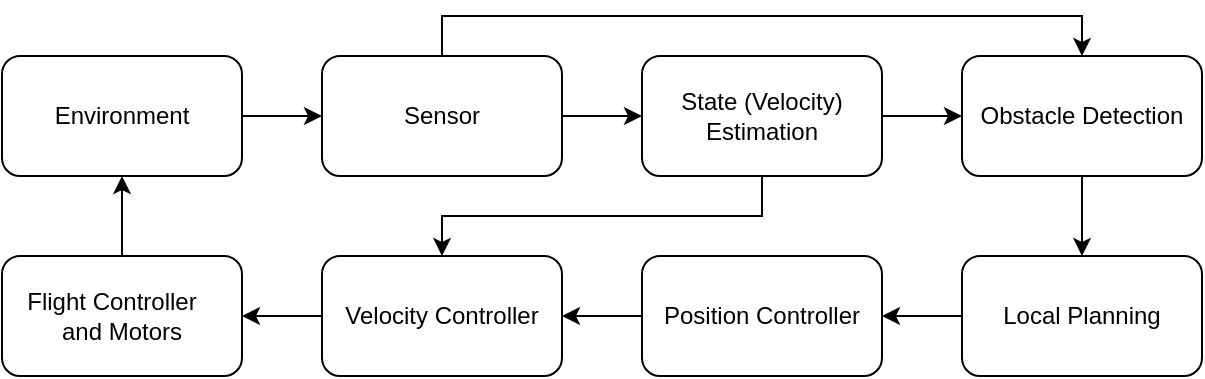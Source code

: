 <mxfile version="11.3.0" type="device" pages="1"><diagram id="9xZXBV6ekAi7VDnVgfK0" name="Page-1"><mxGraphModel dx="863" dy="590" grid="1" gridSize="10" guides="1" tooltips="1" connect="1" arrows="1" fold="1" page="1" pageScale="1" pageWidth="850" pageHeight="1100" math="0" shadow="0"><root><mxCell id="0"/><mxCell id="1" parent="0"/><mxCell id="SJ9XH6IDvFnvGOg-1nQ6-9" value="" style="edgeStyle=orthogonalEdgeStyle;rounded=0;orthogonalLoop=1;jettySize=auto;html=1;" edge="1" parent="1" source="SJ9XH6IDvFnvGOg-1nQ6-1" target="SJ9XH6IDvFnvGOg-1nQ6-2"><mxGeometry relative="1" as="geometry"/></mxCell><mxCell id="SJ9XH6IDvFnvGOg-1nQ6-1" value="Environment" style="rounded=1;whiteSpace=wrap;html=1;" vertex="1" parent="1"><mxGeometry x="160" y="160" width="120" height="60" as="geometry"/></mxCell><mxCell id="SJ9XH6IDvFnvGOg-1nQ6-10" value="" style="edgeStyle=orthogonalEdgeStyle;rounded=0;orthogonalLoop=1;jettySize=auto;html=1;" edge="1" parent="1" source="SJ9XH6IDvFnvGOg-1nQ6-2" target="SJ9XH6IDvFnvGOg-1nQ6-3"><mxGeometry relative="1" as="geometry"/></mxCell><mxCell id="SJ9XH6IDvFnvGOg-1nQ6-18" style="edgeStyle=orthogonalEdgeStyle;rounded=0;orthogonalLoop=1;jettySize=auto;html=1;exitX=0.5;exitY=0;exitDx=0;exitDy=0;entryX=0.5;entryY=0;entryDx=0;entryDy=0;" edge="1" parent="1" source="SJ9XH6IDvFnvGOg-1nQ6-2" target="SJ9XH6IDvFnvGOg-1nQ6-4"><mxGeometry relative="1" as="geometry"/></mxCell><mxCell id="SJ9XH6IDvFnvGOg-1nQ6-2" value="Sensor" style="rounded=1;whiteSpace=wrap;html=1;" vertex="1" parent="1"><mxGeometry x="320" y="160" width="120" height="60" as="geometry"/></mxCell><mxCell id="SJ9XH6IDvFnvGOg-1nQ6-11" value="" style="edgeStyle=orthogonalEdgeStyle;rounded=0;orthogonalLoop=1;jettySize=auto;html=1;" edge="1" parent="1" source="SJ9XH6IDvFnvGOg-1nQ6-3" target="SJ9XH6IDvFnvGOg-1nQ6-4"><mxGeometry relative="1" as="geometry"/></mxCell><mxCell id="SJ9XH6IDvFnvGOg-1nQ6-17" style="edgeStyle=orthogonalEdgeStyle;rounded=0;orthogonalLoop=1;jettySize=auto;html=1;exitX=0.5;exitY=1;exitDx=0;exitDy=0;" edge="1" parent="1" source="SJ9XH6IDvFnvGOg-1nQ6-3" target="SJ9XH6IDvFnvGOg-1nQ6-7"><mxGeometry relative="1" as="geometry"/></mxCell><mxCell id="SJ9XH6IDvFnvGOg-1nQ6-3" value="State (Velocity) Estimation" style="rounded=1;whiteSpace=wrap;html=1;" vertex="1" parent="1"><mxGeometry x="480" y="160" width="120" height="60" as="geometry"/></mxCell><mxCell id="SJ9XH6IDvFnvGOg-1nQ6-12" value="" style="edgeStyle=orthogonalEdgeStyle;rounded=0;orthogonalLoop=1;jettySize=auto;html=1;" edge="1" parent="1" source="SJ9XH6IDvFnvGOg-1nQ6-4" target="SJ9XH6IDvFnvGOg-1nQ6-5"><mxGeometry relative="1" as="geometry"/></mxCell><mxCell id="SJ9XH6IDvFnvGOg-1nQ6-4" value="Obstacle Detection" style="rounded=1;whiteSpace=wrap;html=1;" vertex="1" parent="1"><mxGeometry x="640" y="160" width="120" height="60" as="geometry"/></mxCell><mxCell id="SJ9XH6IDvFnvGOg-1nQ6-13" value="" style="edgeStyle=orthogonalEdgeStyle;rounded=0;orthogonalLoop=1;jettySize=auto;html=1;" edge="1" parent="1" source="SJ9XH6IDvFnvGOg-1nQ6-5" target="SJ9XH6IDvFnvGOg-1nQ6-6"><mxGeometry relative="1" as="geometry"/></mxCell><mxCell id="SJ9XH6IDvFnvGOg-1nQ6-5" value="Local Planning" style="rounded=1;whiteSpace=wrap;html=1;" vertex="1" parent="1"><mxGeometry x="640" y="260" width="120" height="60" as="geometry"/></mxCell><mxCell id="SJ9XH6IDvFnvGOg-1nQ6-14" value="" style="edgeStyle=orthogonalEdgeStyle;rounded=0;orthogonalLoop=1;jettySize=auto;html=1;" edge="1" parent="1" source="SJ9XH6IDvFnvGOg-1nQ6-6" target="SJ9XH6IDvFnvGOg-1nQ6-7"><mxGeometry relative="1" as="geometry"/></mxCell><mxCell id="SJ9XH6IDvFnvGOg-1nQ6-6" value="Position Controller" style="rounded=1;whiteSpace=wrap;html=1;" vertex="1" parent="1"><mxGeometry x="480" y="260" width="120" height="60" as="geometry"/></mxCell><mxCell id="SJ9XH6IDvFnvGOg-1nQ6-15" value="" style="edgeStyle=orthogonalEdgeStyle;rounded=0;orthogonalLoop=1;jettySize=auto;html=1;" edge="1" parent="1" source="SJ9XH6IDvFnvGOg-1nQ6-7" target="SJ9XH6IDvFnvGOg-1nQ6-8"><mxGeometry relative="1" as="geometry"/></mxCell><mxCell id="SJ9XH6IDvFnvGOg-1nQ6-7" value="Velocity Controller" style="rounded=1;whiteSpace=wrap;html=1;" vertex="1" parent="1"><mxGeometry x="320" y="260" width="120" height="60" as="geometry"/></mxCell><mxCell id="SJ9XH6IDvFnvGOg-1nQ6-16" value="" style="edgeStyle=orthogonalEdgeStyle;rounded=0;orthogonalLoop=1;jettySize=auto;html=1;" edge="1" parent="1" source="SJ9XH6IDvFnvGOg-1nQ6-8" target="SJ9XH6IDvFnvGOg-1nQ6-1"><mxGeometry relative="1" as="geometry"/></mxCell><mxCell id="SJ9XH6IDvFnvGOg-1nQ6-8" value="&lt;div&gt;Flight Controller &amp;nbsp;&amp;nbsp; and Motors&lt;/div&gt;" style="rounded=1;whiteSpace=wrap;html=1;" vertex="1" parent="1"><mxGeometry x="160" y="260" width="120" height="60" as="geometry"/></mxCell></root></mxGraphModel></diagram></mxfile>